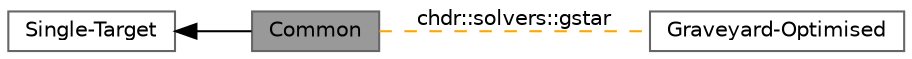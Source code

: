 digraph "Common"
{
 // LATEX_PDF_SIZE
  bgcolor="transparent";
  edge [fontname=Helvetica,fontsize=10,labelfontname=Helvetica,labelfontsize=10];
  node [fontname=Helvetica,fontsize=10,shape=box,height=0.2,width=0.4];
  rankdir=LR;
  Node2 [id="Node000002",label="Single-Target",height=0.2,width=0.4,color="grey40", fillcolor="white", style="filled",URL="$d5/d91/group__Single-Target.html",tooltip="Solvers which route to a single destination."];
  Node1 [id="Node000001",label="Common",height=0.2,width=0.4,color="gray40", fillcolor="grey60", style="filled", fontcolor="black",tooltip="General-purpose solvers."];
  Node3 [id="Node000003",label="Graveyard-Optimised",height=0.2,width=0.4,color="grey40", fillcolor="white", style="filled",URL="$d1/d47/group__SingleTargetGraveyardOptimised.html",tooltip="Graveyard solvers, which dynamically prune the search tree."];
  Node2->Node1 [shape=plaintext, dir="back", style="solid"];
  Node1->Node3 [shape=plaintext, label="chdr::solvers::gstar", color="orange", dir="none", style="dashed"];
}

